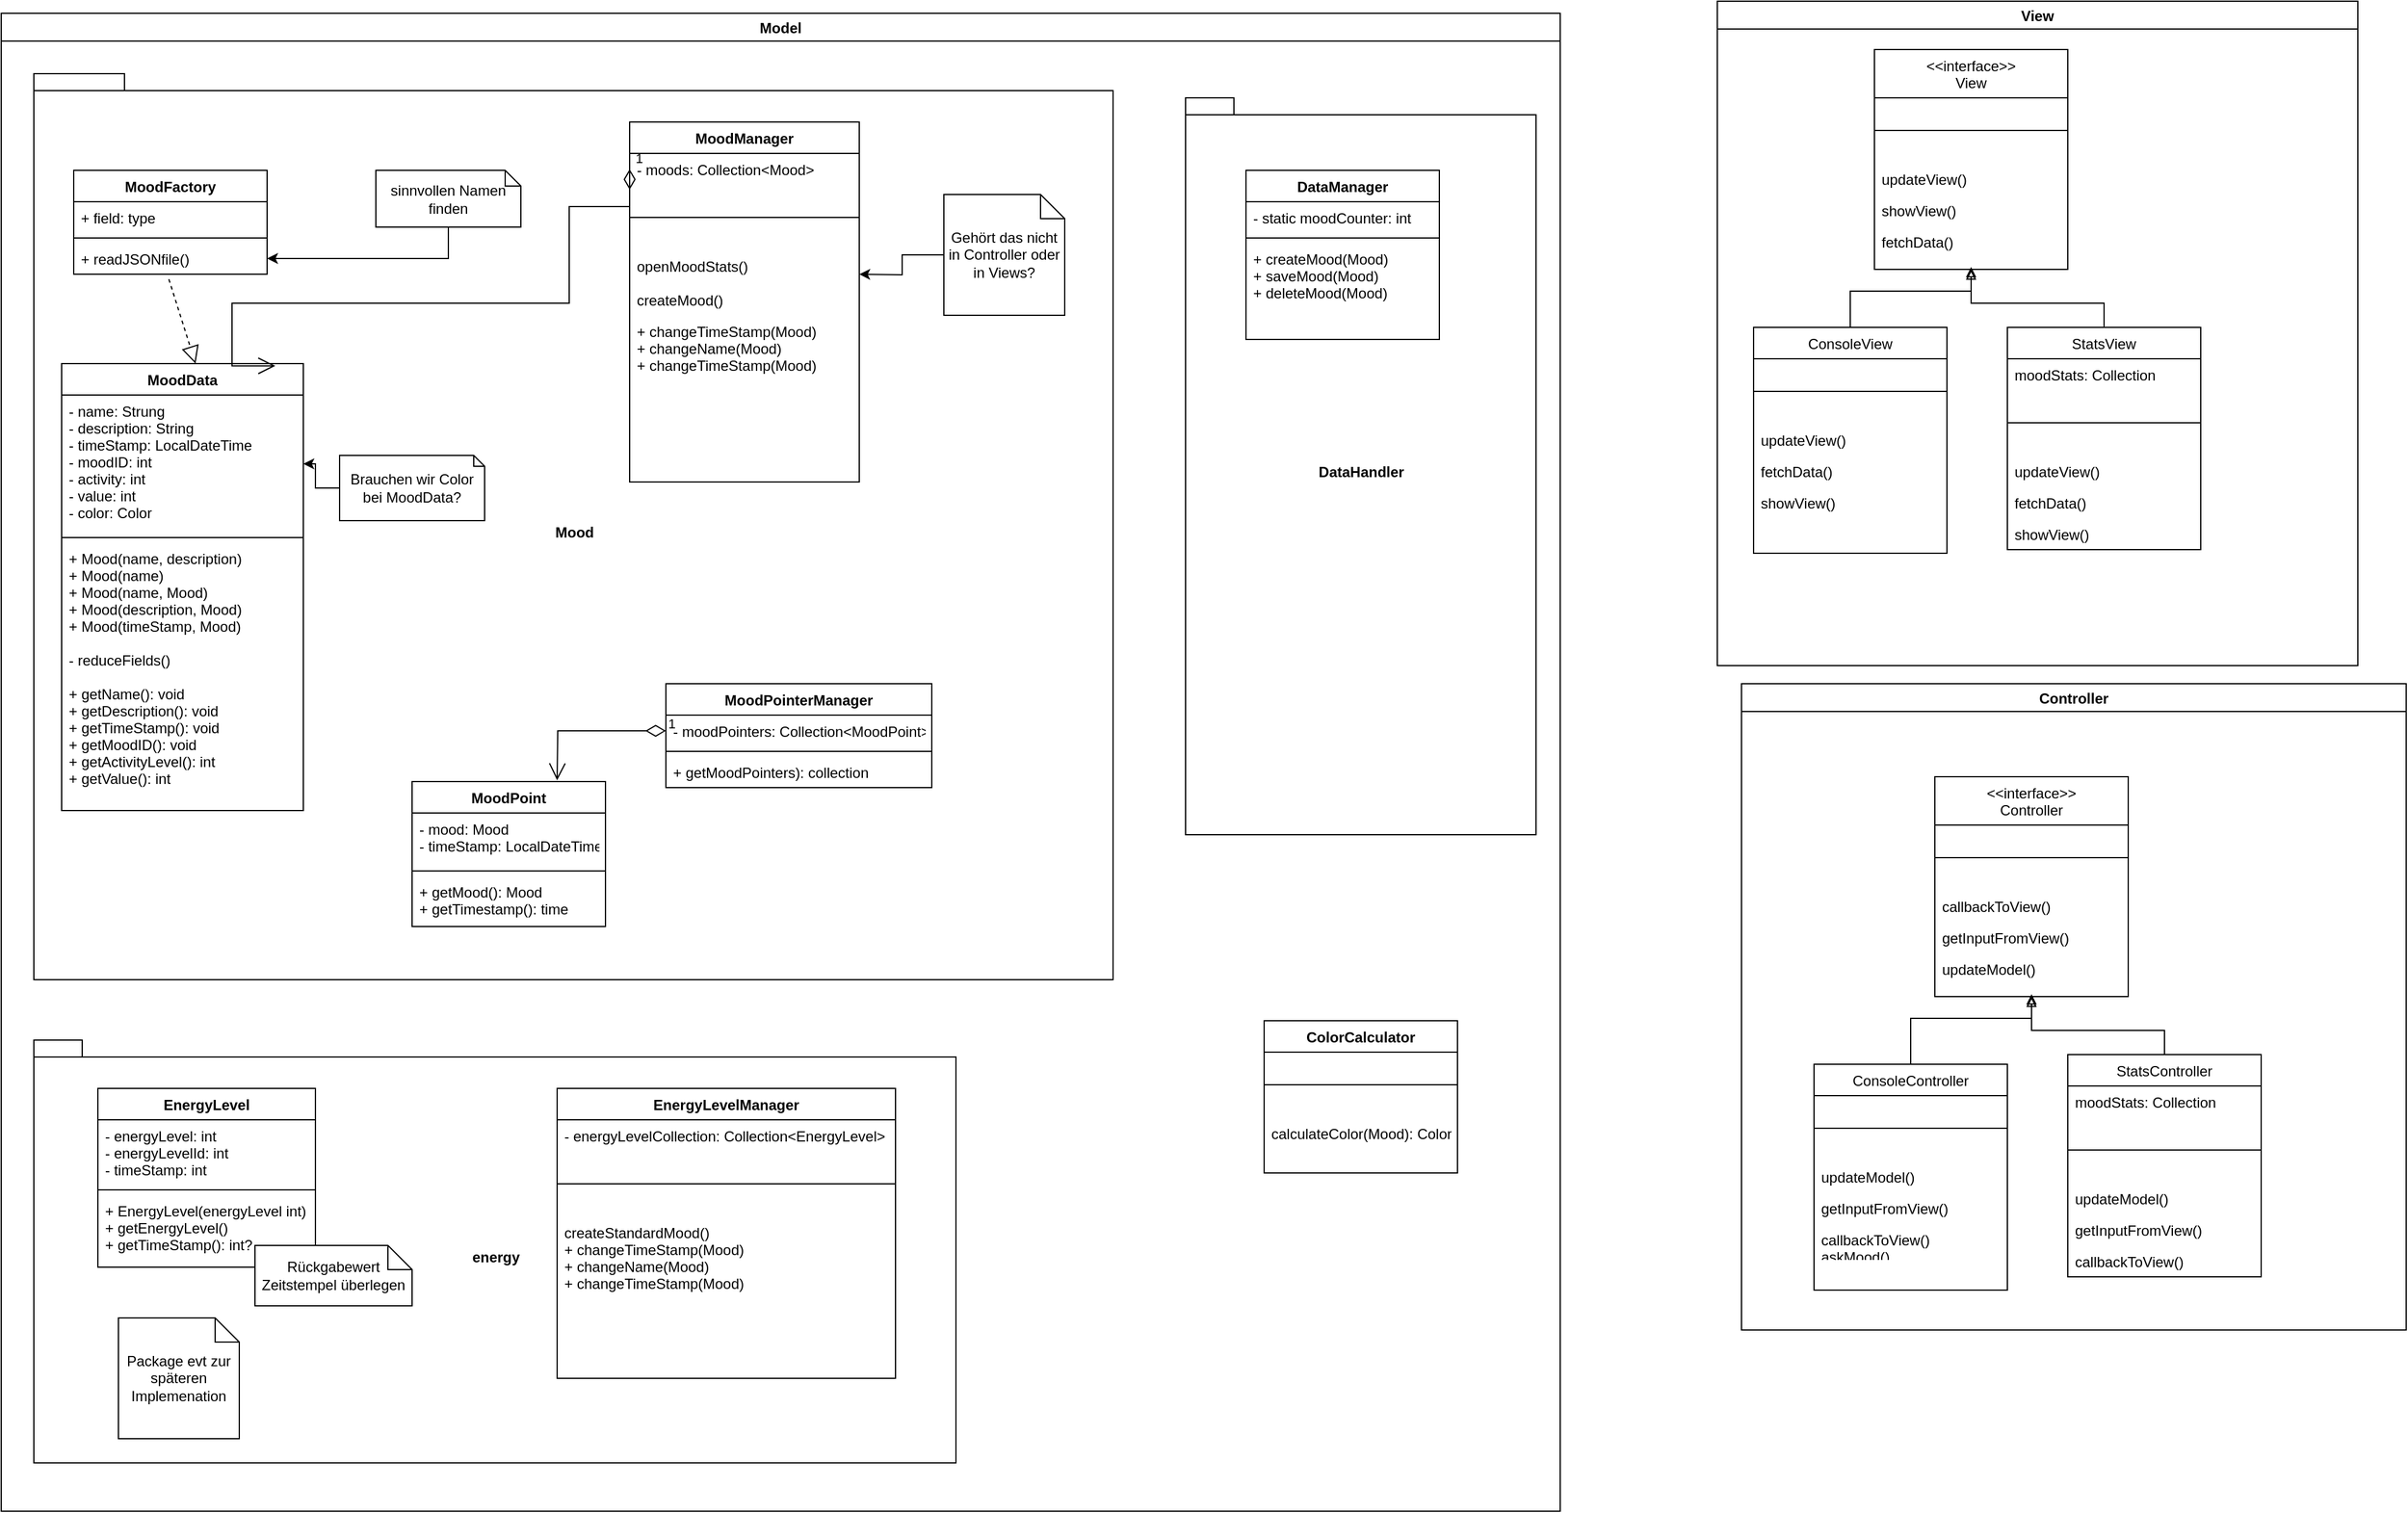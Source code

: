 <mxfile version="15.9.4" type="device"><diagram id="C5RBs43oDa-KdzZeNtuy" name="Page-1"><mxGraphModel dx="2208" dy="748" grid="1" gridSize="10" guides="1" tooltips="1" connect="1" arrows="1" fold="1" page="1" pageScale="1" pageWidth="827" pageHeight="1169" math="0" shadow="0"><root><mxCell id="WIyWlLk6GJQsqaUBKTNV-0"/><mxCell id="WIyWlLk6GJQsqaUBKTNV-1" parent="WIyWlLk6GJQsqaUBKTNV-0"/><mxCell id="fkH8bxXwYI3lGuN-DfJu-19" value="Model" style="swimlane;" parent="WIyWlLk6GJQsqaUBKTNV-1" vertex="1"><mxGeometry x="-510" y="30" width="1290" height="1240" as="geometry"/></mxCell><mxCell id="dvcQh3w3BwJGqCjQKZjq-71" value="Mood" style="shape=folder;fontStyle=1;spacingTop=10;tabWidth=40;tabHeight=14;tabPosition=left;html=1;" vertex="1" parent="fkH8bxXwYI3lGuN-DfJu-19"><mxGeometry x="27" y="50" width="893" height="750" as="geometry"/></mxCell><mxCell id="dvcQh3w3BwJGqCjQKZjq-47" value="energy" style="shape=folder;fontStyle=1;spacingTop=10;tabWidth=40;tabHeight=14;tabPosition=left;html=1;" vertex="1" parent="fkH8bxXwYI3lGuN-DfJu-19"><mxGeometry x="27" y="850" width="763" height="350" as="geometry"/></mxCell><mxCell id="dvcQh3w3BwJGqCjQKZjq-26" value="DataHandler" style="shape=folder;fontStyle=1;spacingTop=10;tabWidth=40;tabHeight=14;tabPosition=left;html=1;" vertex="1" parent="fkH8bxXwYI3lGuN-DfJu-19"><mxGeometry x="980" y="70" width="290" height="610" as="geometry"/></mxCell><mxCell id="4BWudL8Hf-NLea9JcSVT-11" value="ColorCalculator" style="swimlane;fontStyle=1;align=center;verticalAlign=top;childLayout=stackLayout;horizontal=1;startSize=26;horizontalStack=0;resizeParent=1;resizeLast=0;collapsible=1;marginBottom=0;rounded=0;shadow=0;strokeWidth=1;" parent="fkH8bxXwYI3lGuN-DfJu-19" vertex="1"><mxGeometry x="1045" y="834" width="160" height="126" as="geometry"><mxRectangle x="230" y="140" width="160" height="26" as="alternateBounds"/></mxGeometry></mxCell><mxCell id="4BWudL8Hf-NLea9JcSVT-17" value="" style="line;html=1;strokeWidth=1;align=left;verticalAlign=middle;spacingTop=-1;spacingLeft=3;spacingRight=3;rotatable=0;labelPosition=right;points=[];portConstraint=eastwest;" parent="4BWudL8Hf-NLea9JcSVT-11" vertex="1"><mxGeometry y="26" width="160" height="54" as="geometry"/></mxCell><mxCell id="4BWudL8Hf-NLea9JcSVT-18" value="calculateColor(Mood): Color" style="text;align=left;verticalAlign=top;spacingLeft=4;spacingRight=4;overflow=hidden;rotatable=0;points=[[0,0.5],[1,0.5]];portConstraint=eastwest;rounded=0;shadow=0;html=0;" parent="4BWudL8Hf-NLea9JcSVT-11" vertex="1"><mxGeometry y="80" width="160" height="26" as="geometry"/></mxCell><mxCell id="dvcQh3w3BwJGqCjQKZjq-0" value="MoodData" style="swimlane;fontStyle=1;align=center;verticalAlign=top;childLayout=stackLayout;horizontal=1;startSize=26;horizontalStack=0;resizeParent=1;resizeParentMax=0;resizeLast=0;collapsible=1;marginBottom=0;" vertex="1" parent="fkH8bxXwYI3lGuN-DfJu-19"><mxGeometry x="50" y="290" width="200" height="370" as="geometry"/></mxCell><mxCell id="dvcQh3w3BwJGqCjQKZjq-1" value="- name: Strung&#xA;- description: String&#xA;- timeStamp: LocalDateTime&#xA;- moodID: int&#xA;- activity: int&#xA;- value: int&#xA;- color: Color&#xA;&#xA;" style="text;strokeColor=none;fillColor=none;align=left;verticalAlign=top;spacingLeft=4;spacingRight=4;overflow=hidden;rotatable=0;points=[[0,0.5],[1,0.5]];portConstraint=eastwest;" vertex="1" parent="dvcQh3w3BwJGqCjQKZjq-0"><mxGeometry y="26" width="200" height="114" as="geometry"/></mxCell><mxCell id="dvcQh3w3BwJGqCjQKZjq-2" value="" style="line;strokeWidth=1;fillColor=none;align=left;verticalAlign=middle;spacingTop=-1;spacingLeft=3;spacingRight=3;rotatable=0;labelPosition=right;points=[];portConstraint=eastwest;" vertex="1" parent="dvcQh3w3BwJGqCjQKZjq-0"><mxGeometry y="140" width="200" height="8" as="geometry"/></mxCell><mxCell id="dvcQh3w3BwJGqCjQKZjq-3" value="+ Mood(name, description)&#xA;+ Mood(name)&#xA;+ Mood(name, Mood)&#xA;+ Mood(description, Mood)&#xA;+ Mood(timeStamp, Mood)&#xA;&#xA;- reduceFields()&#xA;&#xA;+ getName(): void&#xA;+ getDescription(): void&#xA;+ getTimeStamp(): void&#xA;+ getMoodID(): void&#xA;+ getActivityLevel(): int&#xA;+ getValue(): int&#xA;&#xA;" style="text;strokeColor=none;fillColor=none;align=left;verticalAlign=top;spacingLeft=4;spacingRight=4;overflow=hidden;rotatable=0;points=[[0,0.5],[1,0.5]];portConstraint=eastwest;" vertex="1" parent="dvcQh3w3BwJGqCjQKZjq-0"><mxGeometry y="148" width="200" height="222" as="geometry"/></mxCell><mxCell id="dvcQh3w3BwJGqCjQKZjq-11" value="EnergyLevel" style="swimlane;fontStyle=1;align=center;verticalAlign=top;childLayout=stackLayout;horizontal=1;startSize=26;horizontalStack=0;resizeParent=1;resizeParentMax=0;resizeLast=0;collapsible=1;marginBottom=0;" vertex="1" parent="fkH8bxXwYI3lGuN-DfJu-19"><mxGeometry x="80" y="890" width="180" height="148" as="geometry"/></mxCell><mxCell id="dvcQh3w3BwJGqCjQKZjq-12" value="- energyLevel: int&#xA;- energyLevelId: int&#xA;- timeStamp: int&#xA;&#xA;" style="text;strokeColor=none;fillColor=none;align=left;verticalAlign=top;spacingLeft=4;spacingRight=4;overflow=hidden;rotatable=0;points=[[0,0.5],[1,0.5]];portConstraint=eastwest;" vertex="1" parent="dvcQh3w3BwJGqCjQKZjq-11"><mxGeometry y="26" width="180" height="54" as="geometry"/></mxCell><mxCell id="dvcQh3w3BwJGqCjQKZjq-13" value="" style="line;strokeWidth=1;fillColor=none;align=left;verticalAlign=middle;spacingTop=-1;spacingLeft=3;spacingRight=3;rotatable=0;labelPosition=right;points=[];portConstraint=eastwest;" vertex="1" parent="dvcQh3w3BwJGqCjQKZjq-11"><mxGeometry y="80" width="180" height="8" as="geometry"/></mxCell><mxCell id="dvcQh3w3BwJGqCjQKZjq-14" value="+ EnergyLevel(energyLevel int)&#xA;+ getEnergyLevel()&#xA;+ getTimeStamp(): int?&#xA;" style="text;strokeColor=none;fillColor=none;align=left;verticalAlign=top;spacingLeft=4;spacingRight=4;overflow=hidden;rotatable=0;points=[[0,0.5],[1,0.5]];portConstraint=eastwest;" vertex="1" parent="dvcQh3w3BwJGqCjQKZjq-11"><mxGeometry y="88" width="180" height="60" as="geometry"/></mxCell><mxCell id="dvcQh3w3BwJGqCjQKZjq-4" value="DataManager" style="swimlane;fontStyle=1;align=center;verticalAlign=top;childLayout=stackLayout;horizontal=1;startSize=26;horizontalStack=0;resizeParent=1;resizeParentMax=0;resizeLast=0;collapsible=1;marginBottom=0;" vertex="1" parent="fkH8bxXwYI3lGuN-DfJu-19"><mxGeometry x="1030" y="130" width="160" height="140" as="geometry"/></mxCell><mxCell id="dvcQh3w3BwJGqCjQKZjq-5" value="- static moodCounter: int" style="text;strokeColor=none;fillColor=none;align=left;verticalAlign=top;spacingLeft=4;spacingRight=4;overflow=hidden;rotatable=0;points=[[0,0.5],[1,0.5]];portConstraint=eastwest;" vertex="1" parent="dvcQh3w3BwJGqCjQKZjq-4"><mxGeometry y="26" width="160" height="26" as="geometry"/></mxCell><mxCell id="dvcQh3w3BwJGqCjQKZjq-6" value="" style="line;strokeWidth=1;fillColor=none;align=left;verticalAlign=middle;spacingTop=-1;spacingLeft=3;spacingRight=3;rotatable=0;labelPosition=right;points=[];portConstraint=eastwest;" vertex="1" parent="dvcQh3w3BwJGqCjQKZjq-4"><mxGeometry y="52" width="160" height="8" as="geometry"/></mxCell><mxCell id="dvcQh3w3BwJGqCjQKZjq-7" value="+ createMood(Mood)&#xA;+ saveMood(Mood)&#xA;+ deleteMood(Mood)&#xA;" style="text;strokeColor=none;fillColor=none;align=left;verticalAlign=top;spacingLeft=4;spacingRight=4;overflow=hidden;rotatable=0;points=[[0,0.5],[1,0.5]];portConstraint=eastwest;" vertex="1" parent="dvcQh3w3BwJGqCjQKZjq-4"><mxGeometry y="60" width="160" height="80" as="geometry"/></mxCell><mxCell id="dvcQh3w3BwJGqCjQKZjq-20" value="MoodPointerManager" style="swimlane;fontStyle=1;align=center;verticalAlign=top;childLayout=stackLayout;horizontal=1;startSize=26;horizontalStack=0;resizeParent=1;resizeParentMax=0;resizeLast=0;collapsible=1;marginBottom=0;" vertex="1" parent="fkH8bxXwYI3lGuN-DfJu-19"><mxGeometry x="550" y="555" width="220" height="86" as="geometry"/></mxCell><mxCell id="dvcQh3w3BwJGqCjQKZjq-21" value="- moodPointers: Collection&lt;MoodPoint&gt;" style="text;strokeColor=none;fillColor=none;align=left;verticalAlign=top;spacingLeft=4;spacingRight=4;overflow=hidden;rotatable=0;points=[[0,0.5],[1,0.5]];portConstraint=eastwest;" vertex="1" parent="dvcQh3w3BwJGqCjQKZjq-20"><mxGeometry y="26" width="220" height="26" as="geometry"/></mxCell><mxCell id="dvcQh3w3BwJGqCjQKZjq-22" value="" style="line;strokeWidth=1;fillColor=none;align=left;verticalAlign=middle;spacingTop=-1;spacingLeft=3;spacingRight=3;rotatable=0;labelPosition=right;points=[];portConstraint=eastwest;" vertex="1" parent="dvcQh3w3BwJGqCjQKZjq-20"><mxGeometry y="52" width="220" height="8" as="geometry"/></mxCell><mxCell id="dvcQh3w3BwJGqCjQKZjq-23" value="+ getMoodPointers): collection" style="text;strokeColor=none;fillColor=none;align=left;verticalAlign=top;spacingLeft=4;spacingRight=4;overflow=hidden;rotatable=0;points=[[0,0.5],[1,0.5]];portConstraint=eastwest;" vertex="1" parent="dvcQh3w3BwJGqCjQKZjq-20"><mxGeometry y="60" width="220" height="26" as="geometry"/></mxCell><mxCell id="dvcQh3w3BwJGqCjQKZjq-35" value="MoodFactory" style="swimlane;fontStyle=1;align=center;verticalAlign=top;childLayout=stackLayout;horizontal=1;startSize=26;horizontalStack=0;resizeParent=1;resizeParentMax=0;resizeLast=0;collapsible=1;marginBottom=0;" vertex="1" parent="fkH8bxXwYI3lGuN-DfJu-19"><mxGeometry x="60" y="130" width="160" height="86" as="geometry"/></mxCell><mxCell id="dvcQh3w3BwJGqCjQKZjq-36" value="+ field: type" style="text;strokeColor=none;fillColor=none;align=left;verticalAlign=top;spacingLeft=4;spacingRight=4;overflow=hidden;rotatable=0;points=[[0,0.5],[1,0.5]];portConstraint=eastwest;" vertex="1" parent="dvcQh3w3BwJGqCjQKZjq-35"><mxGeometry y="26" width="160" height="26" as="geometry"/></mxCell><mxCell id="dvcQh3w3BwJGqCjQKZjq-37" value="" style="line;strokeWidth=1;fillColor=none;align=left;verticalAlign=middle;spacingTop=-1;spacingLeft=3;spacingRight=3;rotatable=0;labelPosition=right;points=[];portConstraint=eastwest;" vertex="1" parent="dvcQh3w3BwJGqCjQKZjq-35"><mxGeometry y="52" width="160" height="8" as="geometry"/></mxCell><mxCell id="dvcQh3w3BwJGqCjQKZjq-38" value="+ readJSONfile()" style="text;strokeColor=none;fillColor=none;align=left;verticalAlign=top;spacingLeft=4;spacingRight=4;overflow=hidden;rotatable=0;points=[[0,0.5],[1,0.5]];portConstraint=eastwest;" vertex="1" parent="dvcQh3w3BwJGqCjQKZjq-35"><mxGeometry y="60" width="160" height="26" as="geometry"/></mxCell><mxCell id="dvcQh3w3BwJGqCjQKZjq-40" style="edgeStyle=orthogonalEdgeStyle;rounded=0;orthogonalLoop=1;jettySize=auto;html=1;entryX=1;entryY=0.5;entryDx=0;entryDy=0;" edge="1" parent="fkH8bxXwYI3lGuN-DfJu-19" source="dvcQh3w3BwJGqCjQKZjq-39" target="dvcQh3w3BwJGqCjQKZjq-38"><mxGeometry relative="1" as="geometry"/></mxCell><mxCell id="dvcQh3w3BwJGqCjQKZjq-39" value="sinnvollen Namen finden" style="shape=note;size=13;whiteSpace=wrap;html=1;" vertex="1" parent="fkH8bxXwYI3lGuN-DfJu-19"><mxGeometry x="310" y="130" width="120" height="47" as="geometry"/></mxCell><mxCell id="dvcQh3w3BwJGqCjQKZjq-42" style="edgeStyle=orthogonalEdgeStyle;rounded=0;orthogonalLoop=1;jettySize=auto;html=1;" edge="1" parent="fkH8bxXwYI3lGuN-DfJu-19" source="dvcQh3w3BwJGqCjQKZjq-41"><mxGeometry relative="1" as="geometry"><mxPoint x="710" y="216" as="targetPoint"/></mxGeometry></mxCell><mxCell id="dvcQh3w3BwJGqCjQKZjq-41" value="Gehört das nicht in Controller oder in Views?" style="shape=note;size=20;whiteSpace=wrap;html=1;" vertex="1" parent="fkH8bxXwYI3lGuN-DfJu-19"><mxGeometry x="780" y="150" width="100" height="100" as="geometry"/></mxCell><mxCell id="dvcQh3w3BwJGqCjQKZjq-43" value="" style="endArrow=block;dashed=1;endFill=0;endSize=12;html=1;rounded=0;exitX=0.492;exitY=1.158;exitDx=0;exitDy=0;exitPerimeter=0;entryX=0.554;entryY=0;entryDx=0;entryDy=0;entryPerimeter=0;" edge="1" parent="fkH8bxXwYI3lGuN-DfJu-19" source="dvcQh3w3BwJGqCjQKZjq-38" target="dvcQh3w3BwJGqCjQKZjq-0"><mxGeometry width="160" relative="1" as="geometry"><mxPoint x="80" y="240" as="sourcePoint"/><mxPoint x="240" y="240" as="targetPoint"/></mxGeometry></mxCell><mxCell id="dvcQh3w3BwJGqCjQKZjq-45" value="1" style="endArrow=open;html=1;endSize=12;startArrow=diamondThin;startSize=14;startFill=0;edgeStyle=orthogonalEdgeStyle;align=left;verticalAlign=bottom;rounded=0;exitX=0;exitY=0.5;exitDx=0;exitDy=0;entryX=1;entryY=0.5;entryDx=0;entryDy=0;" edge="1" parent="fkH8bxXwYI3lGuN-DfJu-19" source="dvcQh3w3BwJGqCjQKZjq-21"><mxGeometry x="-1" y="3" relative="1" as="geometry"><mxPoint x="440" y="510" as="sourcePoint"/><mxPoint x="460" y="635" as="targetPoint"/></mxGeometry></mxCell><mxCell id="dvcQh3w3BwJGqCjQKZjq-46" value="1" style="endArrow=open;html=1;endSize=12;startArrow=diamondThin;startSize=14;startFill=0;edgeStyle=orthogonalEdgeStyle;align=left;verticalAlign=bottom;rounded=0;entryX=0.884;entryY=0.005;entryDx=0;entryDy=0;entryPerimeter=0;exitX=0;exitY=0.5;exitDx=0;exitDy=0;" edge="1" parent="fkH8bxXwYI3lGuN-DfJu-19" source="dvcQh3w3BwJGqCjQKZjq-66" target="dvcQh3w3BwJGqCjQKZjq-0"><mxGeometry x="-1" y="3" relative="1" as="geometry"><mxPoint x="520" y="160" as="sourcePoint"/><mxPoint x="600" y="220" as="targetPoint"/><Array as="points"><mxPoint x="520" y="160"/><mxPoint x="470" y="160"/><mxPoint x="470" y="240"/><mxPoint x="191" y="240"/><mxPoint x="191" y="292"/></Array></mxGeometry></mxCell><mxCell id="dvcQh3w3BwJGqCjQKZjq-48" value="EnergyLevelManager" style="swimlane;fontStyle=1;align=center;verticalAlign=top;childLayout=stackLayout;horizontal=1;startSize=26;horizontalStack=0;resizeParent=1;resizeLast=0;collapsible=1;marginBottom=0;rounded=0;shadow=0;strokeWidth=1;" vertex="1" parent="fkH8bxXwYI3lGuN-DfJu-19"><mxGeometry x="460" y="890" width="280" height="240" as="geometry"><mxRectangle x="230" y="140" width="160" height="26" as="alternateBounds"/></mxGeometry></mxCell><mxCell id="dvcQh3w3BwJGqCjQKZjq-49" value="- energyLevelCollection: Collection&lt;EnergyLevel&gt;" style="text;align=left;verticalAlign=top;spacingLeft=4;spacingRight=4;overflow=hidden;rotatable=0;points=[[0,0.5],[1,0.5]];portConstraint=eastwest;rounded=0;shadow=0;html=0;" vertex="1" parent="dvcQh3w3BwJGqCjQKZjq-48"><mxGeometry y="26" width="280" height="26" as="geometry"/></mxCell><mxCell id="dvcQh3w3BwJGqCjQKZjq-50" value="" style="line;html=1;strokeWidth=1;align=left;verticalAlign=middle;spacingTop=-1;spacingLeft=3;spacingRight=3;rotatable=0;labelPosition=right;points=[];portConstraint=eastwest;" vertex="1" parent="dvcQh3w3BwJGqCjQKZjq-48"><mxGeometry y="52" width="280" height="54" as="geometry"/></mxCell><mxCell id="dvcQh3w3BwJGqCjQKZjq-53" value="createStandardMood()&#xA;+ changeTimeStamp(Mood)&#xA;+ changeName(Mood)&#xA;+ changeTimeStamp(Mood)&#xA;&#xA;&#xA;" style="text;align=left;verticalAlign=top;spacingLeft=4;spacingRight=4;overflow=hidden;rotatable=0;points=[[0,0.5],[1,0.5]];portConstraint=eastwest;rounded=0;shadow=0;html=0;" vertex="1" parent="dvcQh3w3BwJGqCjQKZjq-48"><mxGeometry y="106" width="280" height="68" as="geometry"/></mxCell><mxCell id="dvcQh3w3BwJGqCjQKZjq-54" value="Package evt zur späteren Implemenation" style="shape=note;size=20;whiteSpace=wrap;html=1;" vertex="1" parent="fkH8bxXwYI3lGuN-DfJu-19"><mxGeometry x="97" y="1080" width="100" height="100" as="geometry"/></mxCell><mxCell id="dvcQh3w3BwJGqCjQKZjq-55" value="Rückgabewert Zeitstempel überlegen" style="shape=note;size=20;whiteSpace=wrap;html=1;" vertex="1" parent="fkH8bxXwYI3lGuN-DfJu-19"><mxGeometry x="210" y="1020" width="130" height="50" as="geometry"/></mxCell><mxCell id="dvcQh3w3BwJGqCjQKZjq-57" style="edgeStyle=orthogonalEdgeStyle;rounded=0;orthogonalLoop=1;jettySize=auto;html=1;" edge="1" parent="fkH8bxXwYI3lGuN-DfJu-19" source="dvcQh3w3BwJGqCjQKZjq-56" target="dvcQh3w3BwJGqCjQKZjq-1"><mxGeometry relative="1" as="geometry"/></mxCell><mxCell id="dvcQh3w3BwJGqCjQKZjq-56" value="Brauchen wir Color bei MoodData?" style="shape=note;size=9;whiteSpace=wrap;html=1;" vertex="1" parent="fkH8bxXwYI3lGuN-DfJu-19"><mxGeometry x="280" y="366" width="120" height="54" as="geometry"/></mxCell><mxCell id="dvcQh3w3BwJGqCjQKZjq-65" value="MoodManager" style="swimlane;fontStyle=1;align=center;verticalAlign=top;childLayout=stackLayout;horizontal=1;startSize=26;horizontalStack=0;resizeParent=1;resizeLast=0;collapsible=1;marginBottom=0;rounded=0;shadow=0;strokeWidth=1;" vertex="1" parent="fkH8bxXwYI3lGuN-DfJu-19"><mxGeometry x="520" y="90" width="190" height="298" as="geometry"><mxRectangle x="230" y="140" width="160" height="26" as="alternateBounds"/></mxGeometry></mxCell><mxCell id="dvcQh3w3BwJGqCjQKZjq-66" value="- moods: Collection&lt;Mood&gt;" style="text;align=left;verticalAlign=top;spacingLeft=4;spacingRight=4;overflow=hidden;rotatable=0;points=[[0,0.5],[1,0.5]];portConstraint=eastwest;rounded=0;shadow=0;html=0;" vertex="1" parent="dvcQh3w3BwJGqCjQKZjq-65"><mxGeometry y="26" width="190" height="26" as="geometry"/></mxCell><mxCell id="dvcQh3w3BwJGqCjQKZjq-67" value="" style="line;html=1;strokeWidth=1;align=left;verticalAlign=middle;spacingTop=-1;spacingLeft=3;spacingRight=3;rotatable=0;labelPosition=right;points=[];portConstraint=eastwest;" vertex="1" parent="dvcQh3w3BwJGqCjQKZjq-65"><mxGeometry y="52" width="190" height="54" as="geometry"/></mxCell><mxCell id="dvcQh3w3BwJGqCjQKZjq-68" value="openMoodStats()" style="text;align=left;verticalAlign=top;spacingLeft=4;spacingRight=4;overflow=hidden;rotatable=0;points=[[0,0.5],[1,0.5]];portConstraint=eastwest;rounded=0;shadow=0;html=0;" vertex="1" parent="dvcQh3w3BwJGqCjQKZjq-65"><mxGeometry y="106" width="190" height="28" as="geometry"/></mxCell><mxCell id="dvcQh3w3BwJGqCjQKZjq-69" value="createMood()" style="text;align=left;verticalAlign=top;spacingLeft=4;spacingRight=4;overflow=hidden;rotatable=0;points=[[0,0.5],[1,0.5]];portConstraint=eastwest;rounded=0;shadow=0;html=0;" vertex="1" parent="dvcQh3w3BwJGqCjQKZjq-65"><mxGeometry y="134" width="190" height="26" as="geometry"/></mxCell><mxCell id="dvcQh3w3BwJGqCjQKZjq-70" value="+ changeTimeStamp(Mood)&#xA;+ changeName(Mood)&#xA;+ changeTimeStamp(Mood)&#xA;&#xA;&#xA;" style="text;align=left;verticalAlign=top;spacingLeft=4;spacingRight=4;overflow=hidden;rotatable=0;points=[[0,0.5],[1,0.5]];portConstraint=eastwest;rounded=0;shadow=0;html=0;" vertex="1" parent="dvcQh3w3BwJGqCjQKZjq-65"><mxGeometry y="160" width="190" height="68" as="geometry"/></mxCell><mxCell id="dvcQh3w3BwJGqCjQKZjq-75" value="MoodPoint" style="swimlane;fontStyle=1;align=center;verticalAlign=top;childLayout=stackLayout;horizontal=1;startSize=26;horizontalStack=0;resizeParent=1;resizeParentMax=0;resizeLast=0;collapsible=1;marginBottom=0;" vertex="1" parent="fkH8bxXwYI3lGuN-DfJu-19"><mxGeometry x="340" y="636" width="160" height="120" as="geometry"/></mxCell><mxCell id="dvcQh3w3BwJGqCjQKZjq-76" value="- mood: Mood&#xA;- timeStamp: LocalDateTime&#xA;" style="text;strokeColor=none;fillColor=none;align=left;verticalAlign=top;spacingLeft=4;spacingRight=4;overflow=hidden;rotatable=0;points=[[0,0.5],[1,0.5]];portConstraint=eastwest;" vertex="1" parent="dvcQh3w3BwJGqCjQKZjq-75"><mxGeometry y="26" width="160" height="44" as="geometry"/></mxCell><mxCell id="dvcQh3w3BwJGqCjQKZjq-77" value="" style="line;strokeWidth=1;fillColor=none;align=left;verticalAlign=middle;spacingTop=-1;spacingLeft=3;spacingRight=3;rotatable=0;labelPosition=right;points=[];portConstraint=eastwest;" vertex="1" parent="dvcQh3w3BwJGqCjQKZjq-75"><mxGeometry y="70" width="160" height="8" as="geometry"/></mxCell><mxCell id="dvcQh3w3BwJGqCjQKZjq-78" value="+ getMood(): Mood&#xA;+ getTimestamp(): time&#xA;" style="text;strokeColor=none;fillColor=none;align=left;verticalAlign=top;spacingLeft=4;spacingRight=4;overflow=hidden;rotatable=0;points=[[0,0.5],[1,0.5]];portConstraint=eastwest;" vertex="1" parent="dvcQh3w3BwJGqCjQKZjq-75"><mxGeometry y="78" width="160" height="42" as="geometry"/></mxCell><mxCell id="fkH8bxXwYI3lGuN-DfJu-20" value="View" style="swimlane;" parent="WIyWlLk6GJQsqaUBKTNV-1" vertex="1"><mxGeometry x="910" y="20" width="530" height="550" as="geometry"/></mxCell><mxCell id="4BWudL8Hf-NLea9JcSVT-4" value="ConsoleView" style="swimlane;fontStyle=0;align=center;verticalAlign=top;childLayout=stackLayout;horizontal=1;startSize=26;horizontalStack=0;resizeParent=1;resizeLast=0;collapsible=1;marginBottom=0;rounded=0;shadow=0;strokeWidth=1;" parent="fkH8bxXwYI3lGuN-DfJu-20" vertex="1"><mxGeometry x="30" y="270" width="160" height="187" as="geometry"><mxRectangle x="230" y="140" width="160" height="26" as="alternateBounds"/></mxGeometry></mxCell><mxCell id="4BWudL8Hf-NLea9JcSVT-9" value="" style="line;html=1;strokeWidth=1;align=left;verticalAlign=middle;spacingTop=-1;spacingLeft=3;spacingRight=3;rotatable=0;labelPosition=right;points=[];portConstraint=eastwest;" parent="4BWudL8Hf-NLea9JcSVT-4" vertex="1"><mxGeometry y="26" width="160" height="54" as="geometry"/></mxCell><mxCell id="rqT9r3bYiYjDLUNCfU_x-0" value="updateView()" style="text;align=left;verticalAlign=top;spacingLeft=4;spacingRight=4;overflow=hidden;rotatable=0;points=[[0,0.5],[1,0.5]];portConstraint=eastwest;rounded=0;shadow=0;html=0;" parent="4BWudL8Hf-NLea9JcSVT-4" vertex="1"><mxGeometry y="80" width="160" height="26" as="geometry"/></mxCell><mxCell id="rqT9r3bYiYjDLUNCfU_x-1" value="fetchData()" style="text;align=left;verticalAlign=top;spacingLeft=4;spacingRight=4;overflow=hidden;rotatable=0;points=[[0,0.5],[1,0.5]];portConstraint=eastwest;rounded=0;shadow=0;html=0;" parent="4BWudL8Hf-NLea9JcSVT-4" vertex="1"><mxGeometry y="106" width="160" height="26" as="geometry"/></mxCell><mxCell id="rqT9r3bYiYjDLUNCfU_x-11" value="showView()" style="text;align=left;verticalAlign=top;spacingLeft=4;spacingRight=4;overflow=hidden;rotatable=0;points=[[0,0.5],[1,0.5]];portConstraint=eastwest;rounded=0;shadow=0;html=0;" parent="4BWudL8Hf-NLea9JcSVT-4" vertex="1"><mxGeometry y="132" width="160" height="26" as="geometry"/></mxCell><mxCell id="lSLAHA1t7lKVyarh-dw1-34" value="StatsView" style="swimlane;fontStyle=0;align=center;verticalAlign=top;childLayout=stackLayout;horizontal=1;startSize=26;horizontalStack=0;resizeParent=1;resizeLast=0;collapsible=1;marginBottom=0;rounded=0;shadow=0;strokeWidth=1;" parent="fkH8bxXwYI3lGuN-DfJu-20" vertex="1"><mxGeometry x="240" y="270" width="160" height="184" as="geometry"><mxRectangle x="230" y="140" width="160" height="26" as="alternateBounds"/></mxGeometry></mxCell><mxCell id="lSLAHA1t7lKVyarh-dw1-35" value="moodStats: Collection" style="text;align=left;verticalAlign=top;spacingLeft=4;spacingRight=4;overflow=hidden;rotatable=0;points=[[0,0.5],[1,0.5]];portConstraint=eastwest;rounded=0;shadow=0;html=0;" parent="lSLAHA1t7lKVyarh-dw1-34" vertex="1"><mxGeometry y="26" width="160" height="26" as="geometry"/></mxCell><mxCell id="lSLAHA1t7lKVyarh-dw1-36" value="" style="line;html=1;strokeWidth=1;align=left;verticalAlign=middle;spacingTop=-1;spacingLeft=3;spacingRight=3;rotatable=0;labelPosition=right;points=[];portConstraint=eastwest;" parent="lSLAHA1t7lKVyarh-dw1-34" vertex="1"><mxGeometry y="52" width="160" height="54" as="geometry"/></mxCell><mxCell id="rqT9r3bYiYjDLUNCfU_x-19" value="updateView()" style="text;align=left;verticalAlign=top;spacingLeft=4;spacingRight=4;overflow=hidden;rotatable=0;points=[[0,0.5],[1,0.5]];portConstraint=eastwest;rounded=0;shadow=0;html=0;" parent="lSLAHA1t7lKVyarh-dw1-34" vertex="1"><mxGeometry y="106" width="160" height="26" as="geometry"/></mxCell><mxCell id="rqT9r3bYiYjDLUNCfU_x-21" value="fetchData()" style="text;align=left;verticalAlign=top;spacingLeft=4;spacingRight=4;overflow=hidden;rotatable=0;points=[[0,0.5],[1,0.5]];portConstraint=eastwest;rounded=0;shadow=0;html=0;" parent="lSLAHA1t7lKVyarh-dw1-34" vertex="1"><mxGeometry y="132" width="160" height="26" as="geometry"/></mxCell><mxCell id="rqT9r3bYiYjDLUNCfU_x-20" value="showView()" style="text;align=left;verticalAlign=top;spacingLeft=4;spacingRight=4;overflow=hidden;rotatable=0;points=[[0,0.5],[1,0.5]];portConstraint=eastwest;rounded=0;shadow=0;html=0;" parent="lSLAHA1t7lKVyarh-dw1-34" vertex="1"><mxGeometry y="158" width="160" height="26" as="geometry"/></mxCell><mxCell id="rqT9r3bYiYjDLUNCfU_x-12" value="&lt;&lt;interface&gt;&gt;&#xA;View" style="swimlane;fontStyle=0;align=center;verticalAlign=top;childLayout=stackLayout;horizontal=1;startSize=40;horizontalStack=0;resizeParent=1;resizeLast=0;collapsible=1;marginBottom=0;rounded=0;shadow=0;strokeWidth=1;" parent="fkH8bxXwYI3lGuN-DfJu-20" vertex="1"><mxGeometry x="130" y="40" width="160" height="182" as="geometry"><mxRectangle x="230" y="140" width="160" height="26" as="alternateBounds"/></mxGeometry></mxCell><mxCell id="rqT9r3bYiYjDLUNCfU_x-14" value="" style="line;html=1;strokeWidth=1;align=left;verticalAlign=middle;spacingTop=-1;spacingLeft=3;spacingRight=3;rotatable=0;labelPosition=right;points=[];portConstraint=eastwest;" parent="rqT9r3bYiYjDLUNCfU_x-12" vertex="1"><mxGeometry y="40" width="160" height="54" as="geometry"/></mxCell><mxCell id="rqT9r3bYiYjDLUNCfU_x-16" value="updateView()" style="text;align=left;verticalAlign=top;spacingLeft=4;spacingRight=4;overflow=hidden;rotatable=0;points=[[0,0.5],[1,0.5]];portConstraint=eastwest;rounded=0;shadow=0;html=0;" parent="rqT9r3bYiYjDLUNCfU_x-12" vertex="1"><mxGeometry y="94" width="160" height="26" as="geometry"/></mxCell><mxCell id="rqT9r3bYiYjDLUNCfU_x-18" value="showView()" style="text;align=left;verticalAlign=top;spacingLeft=4;spacingRight=4;overflow=hidden;rotatable=0;points=[[0,0.5],[1,0.5]];portConstraint=eastwest;rounded=0;shadow=0;html=0;" parent="rqT9r3bYiYjDLUNCfU_x-12" vertex="1"><mxGeometry y="120" width="160" height="26" as="geometry"/></mxCell><mxCell id="rqT9r3bYiYjDLUNCfU_x-17" value="fetchData()" style="text;align=left;verticalAlign=top;spacingLeft=4;spacingRight=4;overflow=hidden;rotatable=0;points=[[0,0.5],[1,0.5]];portConstraint=eastwest;rounded=0;shadow=0;html=0;" parent="rqT9r3bYiYjDLUNCfU_x-12" vertex="1"><mxGeometry y="146" width="160" height="26" as="geometry"/></mxCell><mxCell id="rqT9r3bYiYjDLUNCfU_x-22" value="" style="endArrow=block;html=1;rounded=0;entryX=0.5;entryY=1;entryDx=0;entryDy=0;exitX=0.5;exitY=0;exitDx=0;exitDy=0;endFill=0;" parent="fkH8bxXwYI3lGuN-DfJu-20" source="4BWudL8Hf-NLea9JcSVT-4" target="rqT9r3bYiYjDLUNCfU_x-12" edge="1"><mxGeometry width="50" height="50" relative="1" as="geometry"><mxPoint x="-120" y="410" as="sourcePoint"/><mxPoint x="-70" y="360" as="targetPoint"/><Array as="points"><mxPoint x="110" y="240"/><mxPoint x="210" y="240"/></Array></mxGeometry></mxCell><mxCell id="fkH8bxXwYI3lGuN-DfJu-21" value="Controller" style="swimlane;" parent="WIyWlLk6GJQsqaUBKTNV-1" vertex="1"><mxGeometry x="930" y="585" width="550" height="535" as="geometry"/></mxCell><mxCell id="rqT9r3bYiYjDLUNCfU_x-2" value="ConsoleController" style="swimlane;fontStyle=0;align=center;verticalAlign=top;childLayout=stackLayout;horizontal=1;startSize=26;horizontalStack=0;resizeParent=1;resizeLast=0;collapsible=1;marginBottom=0;rounded=0;shadow=0;strokeWidth=1;" parent="fkH8bxXwYI3lGuN-DfJu-21" vertex="1"><mxGeometry x="60" y="315" width="160" height="187" as="geometry"><mxRectangle x="230" y="140" width="160" height="26" as="alternateBounds"/></mxGeometry></mxCell><mxCell id="rqT9r3bYiYjDLUNCfU_x-3" value="" style="line;html=1;strokeWidth=1;align=left;verticalAlign=middle;spacingTop=-1;spacingLeft=3;spacingRight=3;rotatable=0;labelPosition=right;points=[];portConstraint=eastwest;" parent="rqT9r3bYiYjDLUNCfU_x-2" vertex="1"><mxGeometry y="26" width="160" height="54" as="geometry"/></mxCell><mxCell id="rqT9r3bYiYjDLUNCfU_x-4" value="updateModel()" style="text;align=left;verticalAlign=top;spacingLeft=4;spacingRight=4;overflow=hidden;rotatable=0;points=[[0,0.5],[1,0.5]];portConstraint=eastwest;rounded=0;shadow=0;html=0;" parent="rqT9r3bYiYjDLUNCfU_x-2" vertex="1"><mxGeometry y="80" width="160" height="26" as="geometry"/></mxCell><mxCell id="rqT9r3bYiYjDLUNCfU_x-5" value="getInputFromView()" style="text;align=left;verticalAlign=top;spacingLeft=4;spacingRight=4;overflow=hidden;rotatable=0;points=[[0,0.5],[1,0.5]];portConstraint=eastwest;rounded=0;shadow=0;html=0;" parent="rqT9r3bYiYjDLUNCfU_x-2" vertex="1"><mxGeometry y="106" width="160" height="26" as="geometry"/></mxCell><mxCell id="rqT9r3bYiYjDLUNCfU_x-10" value="callbackToView()&#xA;askMood()" style="text;align=left;verticalAlign=top;spacingLeft=4;spacingRight=4;overflow=hidden;rotatable=0;points=[[0,0.5],[1,0.5]];portConstraint=eastwest;rounded=0;shadow=0;html=0;" parent="rqT9r3bYiYjDLUNCfU_x-2" vertex="1"><mxGeometry y="132" width="160" height="26" as="geometry"/></mxCell><mxCell id="rqT9r3bYiYjDLUNCfU_x-24" value="StatsController" style="swimlane;fontStyle=0;align=center;verticalAlign=top;childLayout=stackLayout;horizontal=1;startSize=26;horizontalStack=0;resizeParent=1;resizeLast=0;collapsible=1;marginBottom=0;rounded=0;shadow=0;strokeWidth=1;" parent="fkH8bxXwYI3lGuN-DfJu-21" vertex="1"><mxGeometry x="270" y="307" width="160" height="184" as="geometry"><mxRectangle x="230" y="140" width="160" height="26" as="alternateBounds"/></mxGeometry></mxCell><mxCell id="rqT9r3bYiYjDLUNCfU_x-25" value="moodStats: Collection" style="text;align=left;verticalAlign=top;spacingLeft=4;spacingRight=4;overflow=hidden;rotatable=0;points=[[0,0.5],[1,0.5]];portConstraint=eastwest;rounded=0;shadow=0;html=0;" parent="rqT9r3bYiYjDLUNCfU_x-24" vertex="1"><mxGeometry y="26" width="160" height="26" as="geometry"/></mxCell><mxCell id="rqT9r3bYiYjDLUNCfU_x-26" value="" style="line;html=1;strokeWidth=1;align=left;verticalAlign=middle;spacingTop=-1;spacingLeft=3;spacingRight=3;rotatable=0;labelPosition=right;points=[];portConstraint=eastwest;" parent="rqT9r3bYiYjDLUNCfU_x-24" vertex="1"><mxGeometry y="52" width="160" height="54" as="geometry"/></mxCell><mxCell id="rqT9r3bYiYjDLUNCfU_x-42" value="updateModel()" style="text;align=left;verticalAlign=top;spacingLeft=4;spacingRight=4;overflow=hidden;rotatable=0;points=[[0,0.5],[1,0.5]];portConstraint=eastwest;rounded=0;shadow=0;html=0;" parent="rqT9r3bYiYjDLUNCfU_x-24" vertex="1"><mxGeometry y="106" width="160" height="26" as="geometry"/></mxCell><mxCell id="rqT9r3bYiYjDLUNCfU_x-41" value="getInputFromView()" style="text;align=left;verticalAlign=top;spacingLeft=4;spacingRight=4;overflow=hidden;rotatable=0;points=[[0,0.5],[1,0.5]];portConstraint=eastwest;rounded=0;shadow=0;html=0;" parent="rqT9r3bYiYjDLUNCfU_x-24" vertex="1"><mxGeometry y="132" width="160" height="26" as="geometry"/></mxCell><mxCell id="rqT9r3bYiYjDLUNCfU_x-40" value="callbackToView()" style="text;align=left;verticalAlign=top;spacingLeft=4;spacingRight=4;overflow=hidden;rotatable=0;points=[[0,0.5],[1,0.5]];portConstraint=eastwest;rounded=0;shadow=0;html=0;" parent="rqT9r3bYiYjDLUNCfU_x-24" vertex="1"><mxGeometry y="158" width="160" height="26" as="geometry"/></mxCell><mxCell id="rqT9r3bYiYjDLUNCfU_x-30" value="&lt;&lt;interface&gt;&gt;&#xA;Controller" style="swimlane;fontStyle=0;align=center;verticalAlign=top;childLayout=stackLayout;horizontal=1;startSize=40;horizontalStack=0;resizeParent=1;resizeLast=0;collapsible=1;marginBottom=0;rounded=0;shadow=0;strokeWidth=1;" parent="fkH8bxXwYI3lGuN-DfJu-21" vertex="1"><mxGeometry x="160" y="77" width="160" height="182" as="geometry"><mxRectangle x="230" y="140" width="160" height="26" as="alternateBounds"/></mxGeometry></mxCell><mxCell id="rqT9r3bYiYjDLUNCfU_x-31" value="" style="line;html=1;strokeWidth=1;align=left;verticalAlign=middle;spacingTop=-1;spacingLeft=3;spacingRight=3;rotatable=0;labelPosition=right;points=[];portConstraint=eastwest;" parent="rqT9r3bYiYjDLUNCfU_x-30" vertex="1"><mxGeometry y="40" width="160" height="54" as="geometry"/></mxCell><mxCell id="rqT9r3bYiYjDLUNCfU_x-39" value="callbackToView()" style="text;align=left;verticalAlign=top;spacingLeft=4;spacingRight=4;overflow=hidden;rotatable=0;points=[[0,0.5],[1,0.5]];portConstraint=eastwest;rounded=0;shadow=0;html=0;" parent="rqT9r3bYiYjDLUNCfU_x-30" vertex="1"><mxGeometry y="94" width="160" height="26" as="geometry"/></mxCell><mxCell id="rqT9r3bYiYjDLUNCfU_x-38" value="getInputFromView()" style="text;align=left;verticalAlign=top;spacingLeft=4;spacingRight=4;overflow=hidden;rotatable=0;points=[[0,0.5],[1,0.5]];portConstraint=eastwest;rounded=0;shadow=0;html=0;" parent="rqT9r3bYiYjDLUNCfU_x-30" vertex="1"><mxGeometry y="120" width="160" height="26" as="geometry"/></mxCell><mxCell id="rqT9r3bYiYjDLUNCfU_x-37" value="updateModel()" style="text;align=left;verticalAlign=top;spacingLeft=4;spacingRight=4;overflow=hidden;rotatable=0;points=[[0,0.5],[1,0.5]];portConstraint=eastwest;rounded=0;shadow=0;html=0;" parent="rqT9r3bYiYjDLUNCfU_x-30" vertex="1"><mxGeometry y="146" width="160" height="26" as="geometry"/></mxCell><mxCell id="rqT9r3bYiYjDLUNCfU_x-35" value="" style="endArrow=block;html=1;rounded=0;entryX=0.5;entryY=1;entryDx=0;entryDy=0;exitX=0.5;exitY=0;exitDx=0;exitDy=0;endFill=0;" parent="fkH8bxXwYI3lGuN-DfJu-21" source="rqT9r3bYiYjDLUNCfU_x-2" target="rqT9r3bYiYjDLUNCfU_x-30" edge="1"><mxGeometry width="50" height="50" relative="1" as="geometry"><mxPoint x="140" y="307" as="sourcePoint"/><mxPoint x="-950" y="377" as="targetPoint"/><Array as="points"><mxPoint x="140" y="277"/><mxPoint x="240" y="277"/></Array></mxGeometry></mxCell><mxCell id="rqT9r3bYiYjDLUNCfU_x-36" value="" style="endArrow=block;html=1;rounded=0;exitX=0.5;exitY=0;exitDx=0;exitDy=0;endFill=0;" parent="fkH8bxXwYI3lGuN-DfJu-21" source="rqT9r3bYiYjDLUNCfU_x-24" edge="1"><mxGeometry width="50" height="50" relative="1" as="geometry"><mxPoint x="150" y="327" as="sourcePoint"/><mxPoint x="240" y="257" as="targetPoint"/><Array as="points"><mxPoint x="350" y="287"/><mxPoint x="240" y="287"/></Array></mxGeometry></mxCell><mxCell id="rqT9r3bYiYjDLUNCfU_x-23" value="" style="endArrow=block;html=1;rounded=0;exitX=0.5;exitY=0;exitDx=0;exitDy=0;endFill=0;" parent="WIyWlLk6GJQsqaUBKTNV-1" source="lSLAHA1t7lKVyarh-dw1-34" edge="1"><mxGeometry width="50" height="50" relative="1" as="geometry"><mxPoint x="1030" y="310" as="sourcePoint"/><mxPoint x="1120" y="240" as="targetPoint"/><Array as="points"><mxPoint x="1230" y="270"/><mxPoint x="1120" y="270"/></Array></mxGeometry></mxCell></root></mxGraphModel></diagram></mxfile>